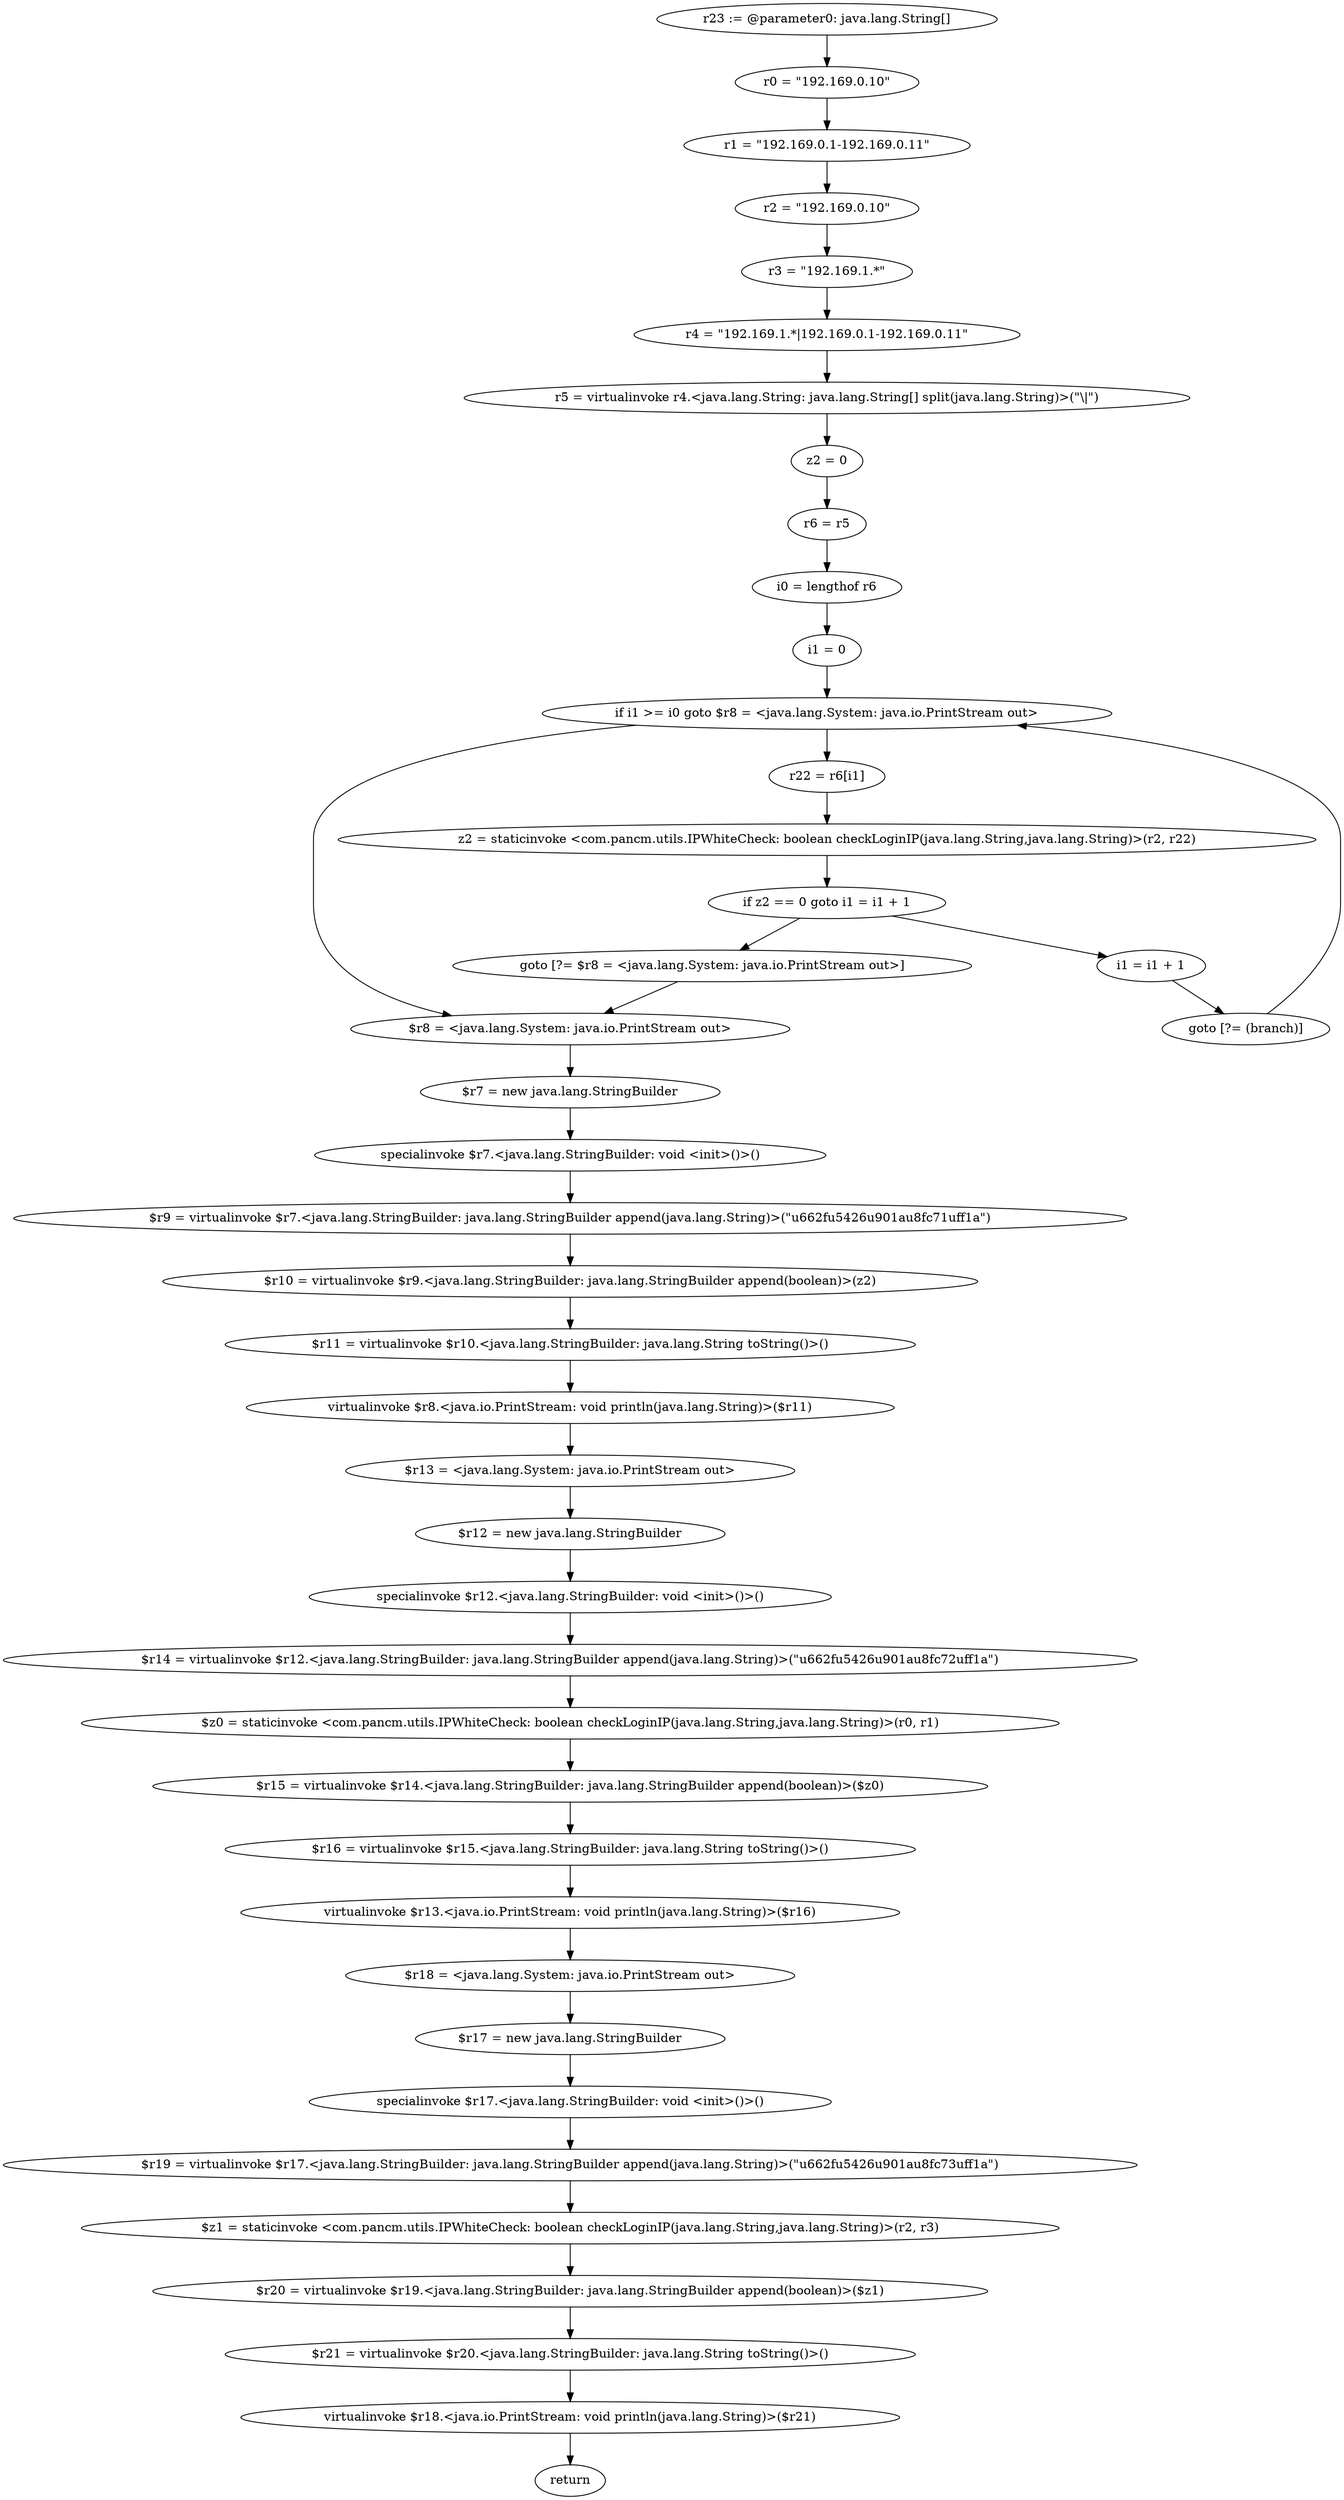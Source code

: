 digraph "unitGraph" {
    "r23 := @parameter0: java.lang.String[]"
    "r0 = \"192.169.0.10\""
    "r1 = \"192.169.0.1-192.169.0.11\""
    "r2 = \"192.169.0.10\""
    "r3 = \"192.169.1.*\""
    "r4 = \"192.169.1.*|192.169.0.1-192.169.0.11\""
    "r5 = virtualinvoke r4.<java.lang.String: java.lang.String[] split(java.lang.String)>(\"\\|\")"
    "z2 = 0"
    "r6 = r5"
    "i0 = lengthof r6"
    "i1 = 0"
    "if i1 >= i0 goto $r8 = <java.lang.System: java.io.PrintStream out>"
    "r22 = r6[i1]"
    "z2 = staticinvoke <com.pancm.utils.IPWhiteCheck: boolean checkLoginIP(java.lang.String,java.lang.String)>(r2, r22)"
    "if z2 == 0 goto i1 = i1 + 1"
    "goto [?= $r8 = <java.lang.System: java.io.PrintStream out>]"
    "i1 = i1 + 1"
    "goto [?= (branch)]"
    "$r8 = <java.lang.System: java.io.PrintStream out>"
    "$r7 = new java.lang.StringBuilder"
    "specialinvoke $r7.<java.lang.StringBuilder: void <init>()>()"
    "$r9 = virtualinvoke $r7.<java.lang.StringBuilder: java.lang.StringBuilder append(java.lang.String)>(\"\u662f\u5426\u901a\u8fc71\uff1a\")"
    "$r10 = virtualinvoke $r9.<java.lang.StringBuilder: java.lang.StringBuilder append(boolean)>(z2)"
    "$r11 = virtualinvoke $r10.<java.lang.StringBuilder: java.lang.String toString()>()"
    "virtualinvoke $r8.<java.io.PrintStream: void println(java.lang.String)>($r11)"
    "$r13 = <java.lang.System: java.io.PrintStream out>"
    "$r12 = new java.lang.StringBuilder"
    "specialinvoke $r12.<java.lang.StringBuilder: void <init>()>()"
    "$r14 = virtualinvoke $r12.<java.lang.StringBuilder: java.lang.StringBuilder append(java.lang.String)>(\"\u662f\u5426\u901a\u8fc72\uff1a\")"
    "$z0 = staticinvoke <com.pancm.utils.IPWhiteCheck: boolean checkLoginIP(java.lang.String,java.lang.String)>(r0, r1)"
    "$r15 = virtualinvoke $r14.<java.lang.StringBuilder: java.lang.StringBuilder append(boolean)>($z0)"
    "$r16 = virtualinvoke $r15.<java.lang.StringBuilder: java.lang.String toString()>()"
    "virtualinvoke $r13.<java.io.PrintStream: void println(java.lang.String)>($r16)"
    "$r18 = <java.lang.System: java.io.PrintStream out>"
    "$r17 = new java.lang.StringBuilder"
    "specialinvoke $r17.<java.lang.StringBuilder: void <init>()>()"
    "$r19 = virtualinvoke $r17.<java.lang.StringBuilder: java.lang.StringBuilder append(java.lang.String)>(\"\u662f\u5426\u901a\u8fc73\uff1a\")"
    "$z1 = staticinvoke <com.pancm.utils.IPWhiteCheck: boolean checkLoginIP(java.lang.String,java.lang.String)>(r2, r3)"
    "$r20 = virtualinvoke $r19.<java.lang.StringBuilder: java.lang.StringBuilder append(boolean)>($z1)"
    "$r21 = virtualinvoke $r20.<java.lang.StringBuilder: java.lang.String toString()>()"
    "virtualinvoke $r18.<java.io.PrintStream: void println(java.lang.String)>($r21)"
    "return"
    "r23 := @parameter0: java.lang.String[]"->"r0 = \"192.169.0.10\"";
    "r0 = \"192.169.0.10\""->"r1 = \"192.169.0.1-192.169.0.11\"";
    "r1 = \"192.169.0.1-192.169.0.11\""->"r2 = \"192.169.0.10\"";
    "r2 = \"192.169.0.10\""->"r3 = \"192.169.1.*\"";
    "r3 = \"192.169.1.*\""->"r4 = \"192.169.1.*|192.169.0.1-192.169.0.11\"";
    "r4 = \"192.169.1.*|192.169.0.1-192.169.0.11\""->"r5 = virtualinvoke r4.<java.lang.String: java.lang.String[] split(java.lang.String)>(\"\\|\")";
    "r5 = virtualinvoke r4.<java.lang.String: java.lang.String[] split(java.lang.String)>(\"\\|\")"->"z2 = 0";
    "z2 = 0"->"r6 = r5";
    "r6 = r5"->"i0 = lengthof r6";
    "i0 = lengthof r6"->"i1 = 0";
    "i1 = 0"->"if i1 >= i0 goto $r8 = <java.lang.System: java.io.PrintStream out>";
    "if i1 >= i0 goto $r8 = <java.lang.System: java.io.PrintStream out>"->"r22 = r6[i1]";
    "if i1 >= i0 goto $r8 = <java.lang.System: java.io.PrintStream out>"->"$r8 = <java.lang.System: java.io.PrintStream out>";
    "r22 = r6[i1]"->"z2 = staticinvoke <com.pancm.utils.IPWhiteCheck: boolean checkLoginIP(java.lang.String,java.lang.String)>(r2, r22)";
    "z2 = staticinvoke <com.pancm.utils.IPWhiteCheck: boolean checkLoginIP(java.lang.String,java.lang.String)>(r2, r22)"->"if z2 == 0 goto i1 = i1 + 1";
    "if z2 == 0 goto i1 = i1 + 1"->"goto [?= $r8 = <java.lang.System: java.io.PrintStream out>]";
    "if z2 == 0 goto i1 = i1 + 1"->"i1 = i1 + 1";
    "goto [?= $r8 = <java.lang.System: java.io.PrintStream out>]"->"$r8 = <java.lang.System: java.io.PrintStream out>";
    "i1 = i1 + 1"->"goto [?= (branch)]";
    "goto [?= (branch)]"->"if i1 >= i0 goto $r8 = <java.lang.System: java.io.PrintStream out>";
    "$r8 = <java.lang.System: java.io.PrintStream out>"->"$r7 = new java.lang.StringBuilder";
    "$r7 = new java.lang.StringBuilder"->"specialinvoke $r7.<java.lang.StringBuilder: void <init>()>()";
    "specialinvoke $r7.<java.lang.StringBuilder: void <init>()>()"->"$r9 = virtualinvoke $r7.<java.lang.StringBuilder: java.lang.StringBuilder append(java.lang.String)>(\"\u662f\u5426\u901a\u8fc71\uff1a\")";
    "$r9 = virtualinvoke $r7.<java.lang.StringBuilder: java.lang.StringBuilder append(java.lang.String)>(\"\u662f\u5426\u901a\u8fc71\uff1a\")"->"$r10 = virtualinvoke $r9.<java.lang.StringBuilder: java.lang.StringBuilder append(boolean)>(z2)";
    "$r10 = virtualinvoke $r9.<java.lang.StringBuilder: java.lang.StringBuilder append(boolean)>(z2)"->"$r11 = virtualinvoke $r10.<java.lang.StringBuilder: java.lang.String toString()>()";
    "$r11 = virtualinvoke $r10.<java.lang.StringBuilder: java.lang.String toString()>()"->"virtualinvoke $r8.<java.io.PrintStream: void println(java.lang.String)>($r11)";
    "virtualinvoke $r8.<java.io.PrintStream: void println(java.lang.String)>($r11)"->"$r13 = <java.lang.System: java.io.PrintStream out>";
    "$r13 = <java.lang.System: java.io.PrintStream out>"->"$r12 = new java.lang.StringBuilder";
    "$r12 = new java.lang.StringBuilder"->"specialinvoke $r12.<java.lang.StringBuilder: void <init>()>()";
    "specialinvoke $r12.<java.lang.StringBuilder: void <init>()>()"->"$r14 = virtualinvoke $r12.<java.lang.StringBuilder: java.lang.StringBuilder append(java.lang.String)>(\"\u662f\u5426\u901a\u8fc72\uff1a\")";
    "$r14 = virtualinvoke $r12.<java.lang.StringBuilder: java.lang.StringBuilder append(java.lang.String)>(\"\u662f\u5426\u901a\u8fc72\uff1a\")"->"$z0 = staticinvoke <com.pancm.utils.IPWhiteCheck: boolean checkLoginIP(java.lang.String,java.lang.String)>(r0, r1)";
    "$z0 = staticinvoke <com.pancm.utils.IPWhiteCheck: boolean checkLoginIP(java.lang.String,java.lang.String)>(r0, r1)"->"$r15 = virtualinvoke $r14.<java.lang.StringBuilder: java.lang.StringBuilder append(boolean)>($z0)";
    "$r15 = virtualinvoke $r14.<java.lang.StringBuilder: java.lang.StringBuilder append(boolean)>($z0)"->"$r16 = virtualinvoke $r15.<java.lang.StringBuilder: java.lang.String toString()>()";
    "$r16 = virtualinvoke $r15.<java.lang.StringBuilder: java.lang.String toString()>()"->"virtualinvoke $r13.<java.io.PrintStream: void println(java.lang.String)>($r16)";
    "virtualinvoke $r13.<java.io.PrintStream: void println(java.lang.String)>($r16)"->"$r18 = <java.lang.System: java.io.PrintStream out>";
    "$r18 = <java.lang.System: java.io.PrintStream out>"->"$r17 = new java.lang.StringBuilder";
    "$r17 = new java.lang.StringBuilder"->"specialinvoke $r17.<java.lang.StringBuilder: void <init>()>()";
    "specialinvoke $r17.<java.lang.StringBuilder: void <init>()>()"->"$r19 = virtualinvoke $r17.<java.lang.StringBuilder: java.lang.StringBuilder append(java.lang.String)>(\"\u662f\u5426\u901a\u8fc73\uff1a\")";
    "$r19 = virtualinvoke $r17.<java.lang.StringBuilder: java.lang.StringBuilder append(java.lang.String)>(\"\u662f\u5426\u901a\u8fc73\uff1a\")"->"$z1 = staticinvoke <com.pancm.utils.IPWhiteCheck: boolean checkLoginIP(java.lang.String,java.lang.String)>(r2, r3)";
    "$z1 = staticinvoke <com.pancm.utils.IPWhiteCheck: boolean checkLoginIP(java.lang.String,java.lang.String)>(r2, r3)"->"$r20 = virtualinvoke $r19.<java.lang.StringBuilder: java.lang.StringBuilder append(boolean)>($z1)";
    "$r20 = virtualinvoke $r19.<java.lang.StringBuilder: java.lang.StringBuilder append(boolean)>($z1)"->"$r21 = virtualinvoke $r20.<java.lang.StringBuilder: java.lang.String toString()>()";
    "$r21 = virtualinvoke $r20.<java.lang.StringBuilder: java.lang.String toString()>()"->"virtualinvoke $r18.<java.io.PrintStream: void println(java.lang.String)>($r21)";
    "virtualinvoke $r18.<java.io.PrintStream: void println(java.lang.String)>($r21)"->"return";
}
